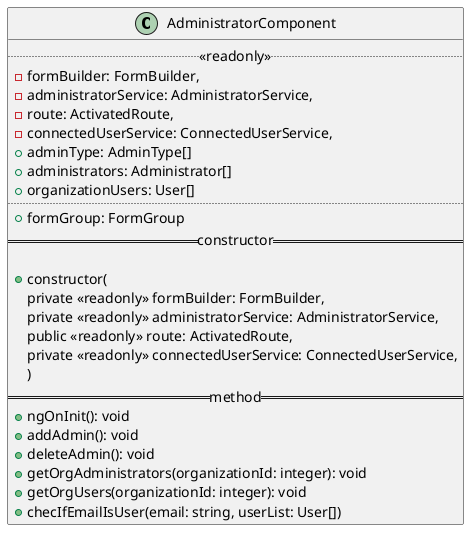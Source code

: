 @startuml AdministratorComponent Diagram
class AdministratorComponent {
  ..<<readonly>>..
  - formBuilder: FormBuilder,
  - administratorService: AdministratorService,
  - route: ActivatedRoute,
  - connectedUserService: ConnectedUserService,
  + adminType: AdminType[]
  + administrators: Administrator[]
  + organizationUsers: User[]
  ....
  + formGroup: FormGroup
  == constructor ==

  + constructor(
    private <<readonly>> formBuilder: FormBuilder,
    private <<readonly>> administratorService: AdministratorService,
    public <<readonly>> route: ActivatedRoute,
    private <<readonly>> connectedUserService: ConnectedUserService,
  )
  == method ==
  + ngOnInit(): void
  + addAdmin(): void
  + deleteAdmin(): void
  + getOrgAdministrators(organizationId: integer): void
  + getOrgUsers(organizationId: integer): void
  + checIfEmailIsUser(email: string, userList: User[])
}
@enduml

